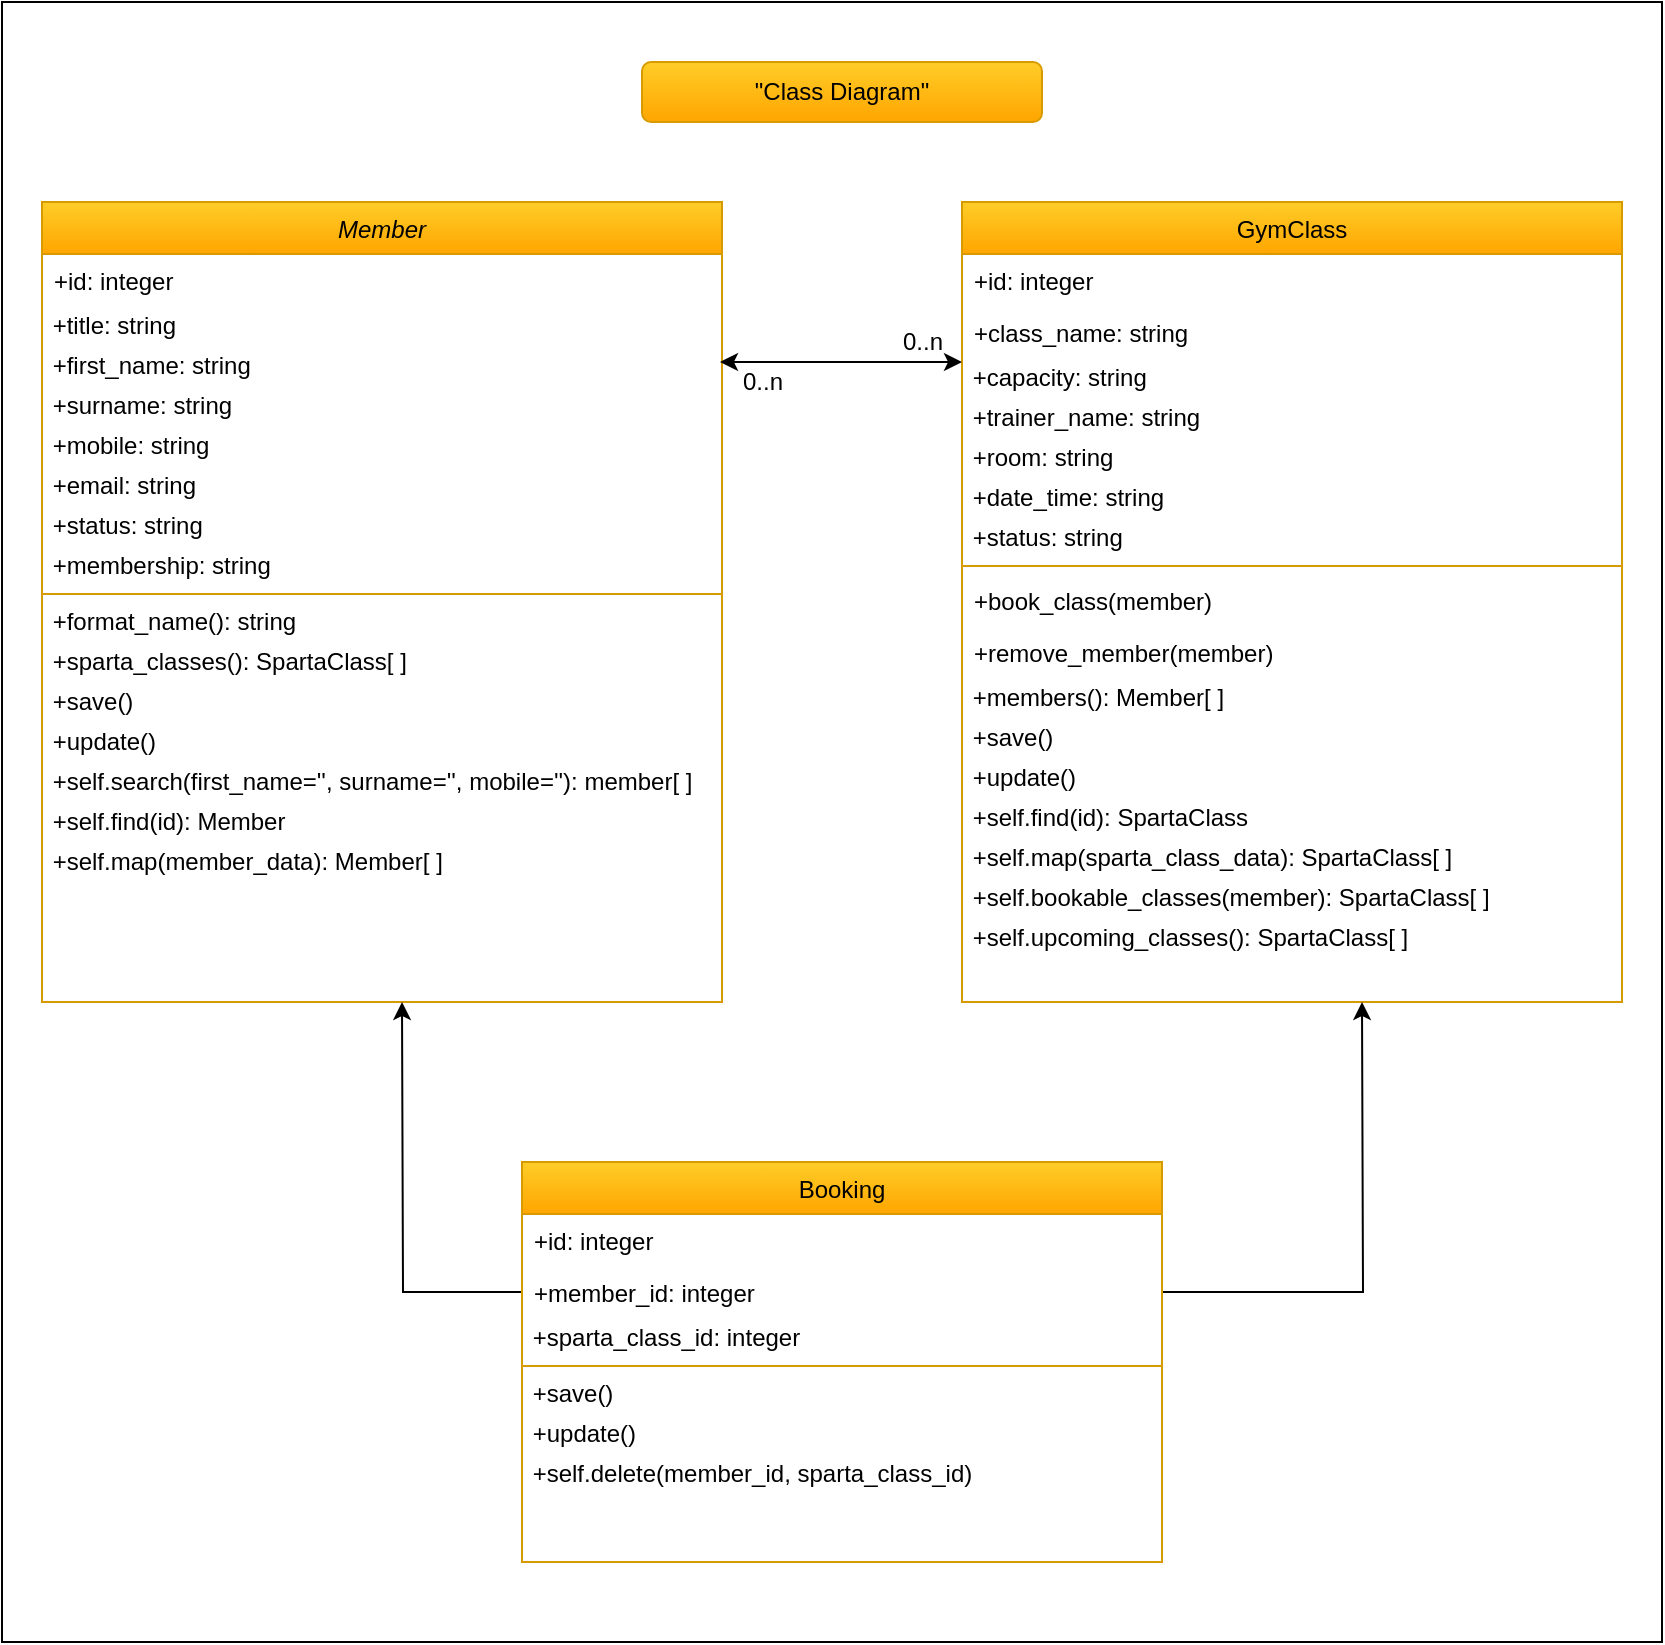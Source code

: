<mxfile version="13.2.1" type="device"><diagram id="C5RBs43oDa-KdzZeNtuy" name="Page-1"><mxGraphModel dx="1426" dy="1834" grid="1" gridSize="10" guides="1" tooltips="1" connect="1" arrows="1" fold="1" page="1" pageScale="1" pageWidth="827" pageHeight="1169" math="0" shadow="0"><root><mxCell id="WIyWlLk6GJQsqaUBKTNV-0"/><mxCell id="WIyWlLk6GJQsqaUBKTNV-1" parent="WIyWlLk6GJQsqaUBKTNV-0"/><mxCell id="68c2rRY-JKRr0iNl0N3l-57" value="" style="rounded=0;whiteSpace=wrap;html=1;" vertex="1" parent="WIyWlLk6GJQsqaUBKTNV-1"><mxGeometry y="-20" width="830" height="820" as="geometry"/></mxCell><mxCell id="zkfFHV4jXpPFQw0GAbJ--0" value="Member" style="swimlane;fontStyle=2;align=center;verticalAlign=top;childLayout=stackLayout;horizontal=1;startSize=26;horizontalStack=0;resizeParent=1;resizeLast=0;collapsible=1;marginBottom=0;rounded=0;shadow=0;strokeWidth=1;gradientColor=#ffa500;fillColor=#ffcd28;strokeColor=#d79b00;" parent="WIyWlLk6GJQsqaUBKTNV-1" vertex="1"><mxGeometry x="20" y="80" width="340" height="400" as="geometry"><mxRectangle x="230" y="140" width="160" height="26" as="alternateBounds"/></mxGeometry></mxCell><mxCell id="zkfFHV4jXpPFQw0GAbJ--1" value="+id: integer&#10;" style="text;align=left;verticalAlign=top;spacingLeft=4;spacingRight=4;overflow=hidden;rotatable=0;points=[[0,0.5],[1,0.5]];portConstraint=eastwest;" parent="zkfFHV4jXpPFQw0GAbJ--0" vertex="1"><mxGeometry y="26" width="340" height="26" as="geometry"/></mxCell><mxCell id="68c2rRY-JKRr0iNl0N3l-0" value="&amp;nbsp;+title: string" style="text;html=1;align=left;verticalAlign=middle;resizable=0;points=[];autosize=1;" vertex="1" parent="zkfFHV4jXpPFQw0GAbJ--0"><mxGeometry y="52" width="340" height="20" as="geometry"/></mxCell><mxCell id="68c2rRY-JKRr0iNl0N3l-1" value="&amp;nbsp;+first_name: string" style="text;html=1;align=left;verticalAlign=middle;resizable=0;points=[];autosize=1;" vertex="1" parent="zkfFHV4jXpPFQw0GAbJ--0"><mxGeometry y="72" width="340" height="20" as="geometry"/></mxCell><mxCell id="68c2rRY-JKRr0iNl0N3l-2" value="&amp;nbsp;+surname: string" style="text;html=1;align=left;verticalAlign=middle;resizable=0;points=[];autosize=1;" vertex="1" parent="zkfFHV4jXpPFQw0GAbJ--0"><mxGeometry y="92" width="340" height="20" as="geometry"/></mxCell><mxCell id="68c2rRY-JKRr0iNl0N3l-3" value="&amp;nbsp;+mobile: string" style="text;html=1;align=left;verticalAlign=middle;resizable=0;points=[];autosize=1;" vertex="1" parent="zkfFHV4jXpPFQw0GAbJ--0"><mxGeometry y="112" width="340" height="20" as="geometry"/></mxCell><mxCell id="68c2rRY-JKRr0iNl0N3l-4" value="&amp;nbsp;+email: string" style="text;html=1;align=left;verticalAlign=middle;resizable=0;points=[];autosize=1;" vertex="1" parent="zkfFHV4jXpPFQw0GAbJ--0"><mxGeometry y="132" width="340" height="20" as="geometry"/></mxCell><mxCell id="68c2rRY-JKRr0iNl0N3l-6" value="&amp;nbsp;+status: string" style="text;html=1;align=left;verticalAlign=middle;resizable=0;points=[];autosize=1;" vertex="1" parent="zkfFHV4jXpPFQw0GAbJ--0"><mxGeometry y="152" width="340" height="20" as="geometry"/></mxCell><mxCell id="68c2rRY-JKRr0iNl0N3l-5" value="&amp;nbsp;+membership: string" style="text;html=1;align=left;verticalAlign=middle;resizable=0;points=[];autosize=1;" vertex="1" parent="zkfFHV4jXpPFQw0GAbJ--0"><mxGeometry y="172" width="340" height="20" as="geometry"/></mxCell><mxCell id="zkfFHV4jXpPFQw0GAbJ--4" value="" style="line;html=1;strokeWidth=1;align=left;verticalAlign=middle;spacingTop=-1;spacingLeft=3;spacingRight=3;rotatable=0;labelPosition=right;points=[];portConstraint=eastwest;gradientColor=#ffa500;fillColor=#ffcd28;strokeColor=#d79b00;" parent="zkfFHV4jXpPFQw0GAbJ--0" vertex="1"><mxGeometry y="192" width="340" height="8" as="geometry"/></mxCell><mxCell id="68c2rRY-JKRr0iNl0N3l-13" value="&amp;nbsp;+format_name(): string" style="text;html=1;align=left;verticalAlign=middle;resizable=0;points=[];autosize=1;" vertex="1" parent="zkfFHV4jXpPFQw0GAbJ--0"><mxGeometry y="200" width="340" height="20" as="geometry"/></mxCell><mxCell id="68c2rRY-JKRr0iNl0N3l-7" value="&amp;nbsp;+sparta_classes(): SpartaClass[ ]" style="text;html=1;align=left;verticalAlign=middle;resizable=0;points=[];autosize=1;" vertex="1" parent="zkfFHV4jXpPFQw0GAbJ--0"><mxGeometry y="220" width="340" height="20" as="geometry"/></mxCell><mxCell id="68c2rRY-JKRr0iNl0N3l-12" value="&amp;nbsp;+save()" style="text;html=1;align=left;verticalAlign=middle;resizable=0;points=[];autosize=1;" vertex="1" parent="zkfFHV4jXpPFQw0GAbJ--0"><mxGeometry y="240" width="340" height="20" as="geometry"/></mxCell><mxCell id="68c2rRY-JKRr0iNl0N3l-8" value="&amp;nbsp;+update()" style="text;html=1;align=left;verticalAlign=middle;resizable=0;points=[];autosize=1;" vertex="1" parent="zkfFHV4jXpPFQw0GAbJ--0"><mxGeometry y="260" width="340" height="20" as="geometry"/></mxCell><mxCell id="68c2rRY-JKRr0iNl0N3l-11" value="&amp;nbsp;+self.search(first_name='', surname='', mobile=''): member[ ]" style="text;html=1;align=left;verticalAlign=middle;resizable=0;points=[];autosize=1;" vertex="1" parent="zkfFHV4jXpPFQw0GAbJ--0"><mxGeometry y="280" width="340" height="20" as="geometry"/></mxCell><mxCell id="68c2rRY-JKRr0iNl0N3l-10" value="&amp;nbsp;+self.find(id): Member" style="text;html=1;align=left;verticalAlign=middle;resizable=0;points=[];autosize=1;" vertex="1" parent="zkfFHV4jXpPFQw0GAbJ--0"><mxGeometry y="300" width="340" height="20" as="geometry"/></mxCell><mxCell id="68c2rRY-JKRr0iNl0N3l-9" value="&amp;nbsp;+self.map(member_data): Member[ ]&amp;nbsp;" style="text;html=1;align=left;verticalAlign=middle;resizable=0;points=[];autosize=1;" vertex="1" parent="zkfFHV4jXpPFQw0GAbJ--0"><mxGeometry y="320" width="340" height="20" as="geometry"/></mxCell><mxCell id="zkfFHV4jXpPFQw0GAbJ--6" value="GymClass" style="swimlane;fontStyle=0;align=center;verticalAlign=top;childLayout=stackLayout;horizontal=1;startSize=26;horizontalStack=0;resizeParent=1;resizeLast=0;collapsible=1;marginBottom=0;rounded=0;shadow=0;strokeWidth=1;gradientColor=#ffa500;fillColor=#ffcd28;strokeColor=#d79b00;" parent="WIyWlLk6GJQsqaUBKTNV-1" vertex="1"><mxGeometry x="480" y="80" width="330" height="400" as="geometry"><mxRectangle x="130" y="380" width="160" height="26" as="alternateBounds"/></mxGeometry></mxCell><mxCell id="zkfFHV4jXpPFQw0GAbJ--7" value="+id: integer" style="text;align=left;verticalAlign=top;spacingLeft=4;spacingRight=4;overflow=hidden;rotatable=0;points=[[0,0.5],[1,0.5]];portConstraint=eastwest;" parent="zkfFHV4jXpPFQw0GAbJ--6" vertex="1"><mxGeometry y="26" width="330" height="26" as="geometry"/></mxCell><mxCell id="zkfFHV4jXpPFQw0GAbJ--8" value="+class_name: string" style="text;align=left;verticalAlign=top;spacingLeft=4;spacingRight=4;overflow=hidden;rotatable=0;points=[[0,0.5],[1,0.5]];portConstraint=eastwest;rounded=0;shadow=0;html=0;" parent="zkfFHV4jXpPFQw0GAbJ--6" vertex="1"><mxGeometry y="52" width="330" height="26" as="geometry"/></mxCell><mxCell id="68c2rRY-JKRr0iNl0N3l-19" value="&amp;nbsp;+capacity: string" style="text;html=1;align=left;verticalAlign=middle;resizable=0;points=[];autosize=1;" vertex="1" parent="zkfFHV4jXpPFQw0GAbJ--6"><mxGeometry y="78" width="330" height="20" as="geometry"/></mxCell><mxCell id="68c2rRY-JKRr0iNl0N3l-20" value="&amp;nbsp;+trainer_name: string" style="text;html=1;align=left;verticalAlign=middle;resizable=0;points=[];autosize=1;" vertex="1" parent="zkfFHV4jXpPFQw0GAbJ--6"><mxGeometry y="98" width="330" height="20" as="geometry"/></mxCell><mxCell id="68c2rRY-JKRr0iNl0N3l-17" value="&amp;nbsp;+room: string" style="text;html=1;align=left;verticalAlign=middle;resizable=0;points=[];autosize=1;" vertex="1" parent="zkfFHV4jXpPFQw0GAbJ--6"><mxGeometry y="118" width="330" height="20" as="geometry"/></mxCell><mxCell id="68c2rRY-JKRr0iNl0N3l-18" value="&amp;nbsp;+date_time: string" style="text;html=1;align=left;verticalAlign=middle;resizable=0;points=[];autosize=1;" vertex="1" parent="zkfFHV4jXpPFQw0GAbJ--6"><mxGeometry y="138" width="330" height="20" as="geometry"/></mxCell><mxCell id="68c2rRY-JKRr0iNl0N3l-21" value="&amp;nbsp;+status: string" style="text;html=1;align=left;verticalAlign=middle;resizable=0;points=[];autosize=1;" vertex="1" parent="zkfFHV4jXpPFQw0GAbJ--6"><mxGeometry y="158" width="330" height="20" as="geometry"/></mxCell><mxCell id="zkfFHV4jXpPFQw0GAbJ--9" value="" style="line;html=1;strokeWidth=1;align=left;verticalAlign=middle;spacingTop=-1;spacingLeft=3;spacingRight=3;rotatable=0;labelPosition=right;points=[];portConstraint=eastwest;gradientColor=#ffa500;fillColor=#ffcd28;strokeColor=#d79b00;" parent="zkfFHV4jXpPFQw0GAbJ--6" vertex="1"><mxGeometry y="178" width="330" height="8" as="geometry"/></mxCell><mxCell id="zkfFHV4jXpPFQw0GAbJ--10" value="+book_class(member)" style="text;align=left;verticalAlign=top;spacingLeft=4;spacingRight=4;overflow=hidden;rotatable=0;points=[[0,0.5],[1,0.5]];portConstraint=eastwest;fontStyle=0" parent="zkfFHV4jXpPFQw0GAbJ--6" vertex="1"><mxGeometry y="186" width="330" height="26" as="geometry"/></mxCell><mxCell id="zkfFHV4jXpPFQw0GAbJ--11" value="+remove_member(member)" style="text;align=left;verticalAlign=top;spacingLeft=4;spacingRight=4;overflow=hidden;rotatable=0;points=[[0,0.5],[1,0.5]];portConstraint=eastwest;" parent="zkfFHV4jXpPFQw0GAbJ--6" vertex="1"><mxGeometry y="212" width="330" height="26" as="geometry"/></mxCell><mxCell id="68c2rRY-JKRr0iNl0N3l-25" value="&amp;nbsp;+members(): Member[ ]" style="text;html=1;align=left;verticalAlign=middle;resizable=0;points=[];autosize=1;" vertex="1" parent="zkfFHV4jXpPFQw0GAbJ--6"><mxGeometry y="238" width="330" height="20" as="geometry"/></mxCell><mxCell id="68c2rRY-JKRr0iNl0N3l-26" value="&amp;nbsp;+save()" style="text;html=1;align=left;verticalAlign=middle;resizable=0;points=[];autosize=1;" vertex="1" parent="zkfFHV4jXpPFQw0GAbJ--6"><mxGeometry y="258" width="330" height="20" as="geometry"/></mxCell><mxCell id="68c2rRY-JKRr0iNl0N3l-24" value="&amp;nbsp;+update()" style="text;html=1;align=left;verticalAlign=middle;resizable=0;points=[];autosize=1;" vertex="1" parent="zkfFHV4jXpPFQw0GAbJ--6"><mxGeometry y="278" width="330" height="20" as="geometry"/></mxCell><mxCell id="68c2rRY-JKRr0iNl0N3l-27" value="&amp;nbsp;+self.find(id): SpartaClass" style="text;html=1;align=left;verticalAlign=middle;resizable=0;points=[];autosize=1;" vertex="1" parent="zkfFHV4jXpPFQw0GAbJ--6"><mxGeometry y="298" width="330" height="20" as="geometry"/></mxCell><mxCell id="68c2rRY-JKRr0iNl0N3l-30" value="&amp;nbsp;+self.map(sparta_class_data): SpartaClass[ ]" style="text;html=1;align=left;verticalAlign=middle;resizable=0;points=[];autosize=1;" vertex="1" parent="zkfFHV4jXpPFQw0GAbJ--6"><mxGeometry y="318" width="330" height="20" as="geometry"/></mxCell><mxCell id="68c2rRY-JKRr0iNl0N3l-31" value="&amp;nbsp;+self.bookable_classes(member): SpartaClass[ ]" style="text;html=1;align=left;verticalAlign=middle;resizable=0;points=[];autosize=1;" vertex="1" parent="zkfFHV4jXpPFQw0GAbJ--6"><mxGeometry y="338" width="330" height="20" as="geometry"/></mxCell><mxCell id="68c2rRY-JKRr0iNl0N3l-29" value="&amp;nbsp;+self.upcoming_classes(): SpartaClass[ ]" style="text;html=1;align=left;verticalAlign=middle;resizable=0;points=[];autosize=1;" vertex="1" parent="zkfFHV4jXpPFQw0GAbJ--6"><mxGeometry y="358" width="330" height="20" as="geometry"/></mxCell><mxCell id="68c2rRY-JKRr0iNl0N3l-16" value="&quot;Class Diagram&quot;" style="rounded=1;whiteSpace=wrap;html=1;gradientColor=#ffa500;fillColor=#ffcd28;strokeColor=#d79b00;" vertex="1" parent="WIyWlLk6GJQsqaUBKTNV-1"><mxGeometry x="320" y="10" width="200" height="30" as="geometry"/></mxCell><mxCell id="68c2rRY-JKRr0iNl0N3l-52" style="edgeStyle=orthogonalEdgeStyle;rounded=0;orthogonalLoop=1;jettySize=auto;html=1;exitX=0;exitY=0.5;exitDx=0;exitDy=0;" edge="1" parent="WIyWlLk6GJQsqaUBKTNV-1" source="68c2rRY-JKRr0iNl0N3l-34"><mxGeometry relative="1" as="geometry"><mxPoint x="200" y="480" as="targetPoint"/></mxGeometry></mxCell><mxCell id="68c2rRY-JKRr0iNl0N3l-53" style="edgeStyle=orthogonalEdgeStyle;rounded=0;orthogonalLoop=1;jettySize=auto;html=1;exitX=1;exitY=0.5;exitDx=0;exitDy=0;" edge="1" parent="WIyWlLk6GJQsqaUBKTNV-1" source="68c2rRY-JKRr0iNl0N3l-34"><mxGeometry relative="1" as="geometry"><mxPoint x="680" y="480" as="targetPoint"/></mxGeometry></mxCell><mxCell id="68c2rRY-JKRr0iNl0N3l-54" value="" style="endArrow=classic;startArrow=classic;html=1;entryX=0;entryY=0.1;entryDx=0;entryDy=0;entryPerimeter=0;" edge="1" parent="WIyWlLk6GJQsqaUBKTNV-1" target="68c2rRY-JKRr0iNl0N3l-19"><mxGeometry width="50" height="50" relative="1" as="geometry"><mxPoint x="359" y="160" as="sourcePoint"/><mxPoint x="440" y="370" as="targetPoint"/><Array as="points"><mxPoint x="420" y="160"/></Array></mxGeometry></mxCell><mxCell id="68c2rRY-JKRr0iNl0N3l-32" value="Booking" style="swimlane;fontStyle=0;align=center;verticalAlign=top;childLayout=stackLayout;horizontal=1;startSize=26;horizontalStack=0;resizeParent=1;resizeLast=0;collapsible=1;marginBottom=0;rounded=0;shadow=0;strokeWidth=1;gradientColor=#ffa500;fillColor=#ffcd28;strokeColor=#d79b00;" vertex="1" parent="WIyWlLk6GJQsqaUBKTNV-1"><mxGeometry x="260" y="560" width="320" height="200" as="geometry"><mxRectangle x="130" y="380" width="160" height="26" as="alternateBounds"/></mxGeometry></mxCell><mxCell id="68c2rRY-JKRr0iNl0N3l-33" value="+id: integer" style="text;align=left;verticalAlign=top;spacingLeft=4;spacingRight=4;overflow=hidden;rotatable=0;points=[[0,0.5],[1,0.5]];portConstraint=eastwest;" vertex="1" parent="68c2rRY-JKRr0iNl0N3l-32"><mxGeometry y="26" width="320" height="26" as="geometry"/></mxCell><mxCell id="68c2rRY-JKRr0iNl0N3l-34" value="+member_id: integer" style="text;align=left;verticalAlign=top;spacingLeft=4;spacingRight=4;overflow=hidden;rotatable=0;points=[[0,0.5],[1,0.5]];portConstraint=eastwest;rounded=0;shadow=0;html=0;" vertex="1" parent="68c2rRY-JKRr0iNl0N3l-32"><mxGeometry y="52" width="320" height="26" as="geometry"/></mxCell><mxCell id="68c2rRY-JKRr0iNl0N3l-35" value="&amp;nbsp;+sparta_class_id: integer" style="text;html=1;align=left;verticalAlign=middle;resizable=0;points=[];autosize=1;" vertex="1" parent="68c2rRY-JKRr0iNl0N3l-32"><mxGeometry y="78" width="320" height="20" as="geometry"/></mxCell><mxCell id="68c2rRY-JKRr0iNl0N3l-40" value="" style="line;html=1;strokeWidth=1;align=left;verticalAlign=middle;spacingTop=-1;spacingLeft=3;spacingRight=3;rotatable=0;labelPosition=right;points=[];portConstraint=eastwest;gradientColor=#ffa500;fillColor=#ffcd28;strokeColor=#d79b00;" vertex="1" parent="68c2rRY-JKRr0iNl0N3l-32"><mxGeometry y="98" width="320" height="8" as="geometry"/></mxCell><mxCell id="68c2rRY-JKRr0iNl0N3l-44" value="&amp;nbsp;+save()" style="text;html=1;align=left;verticalAlign=middle;resizable=0;points=[];autosize=1;" vertex="1" parent="68c2rRY-JKRr0iNl0N3l-32"><mxGeometry y="106" width="320" height="20" as="geometry"/></mxCell><mxCell id="68c2rRY-JKRr0iNl0N3l-45" value="&amp;nbsp;+update()" style="text;html=1;align=left;verticalAlign=middle;resizable=0;points=[];autosize=1;" vertex="1" parent="68c2rRY-JKRr0iNl0N3l-32"><mxGeometry y="126" width="320" height="20" as="geometry"/></mxCell><mxCell id="68c2rRY-JKRr0iNl0N3l-46" value="&amp;nbsp;+self.delete(member_id, sparta_class_id)" style="text;html=1;align=left;verticalAlign=middle;resizable=0;points=[];autosize=1;" vertex="1" parent="68c2rRY-JKRr0iNl0N3l-32"><mxGeometry y="146" width="320" height="20" as="geometry"/></mxCell><mxCell id="68c2rRY-JKRr0iNl0N3l-55" value="0..n" style="text;html=1;align=center;verticalAlign=middle;resizable=0;points=[];autosize=1;" vertex="1" parent="WIyWlLk6GJQsqaUBKTNV-1"><mxGeometry x="360" y="160" width="40" height="20" as="geometry"/></mxCell><mxCell id="68c2rRY-JKRr0iNl0N3l-56" value="0..n" style="text;html=1;align=center;verticalAlign=middle;resizable=0;points=[];autosize=1;" vertex="1" parent="WIyWlLk6GJQsqaUBKTNV-1"><mxGeometry x="440" y="140" width="40" height="20" as="geometry"/></mxCell></root></mxGraphModel></diagram></mxfile>